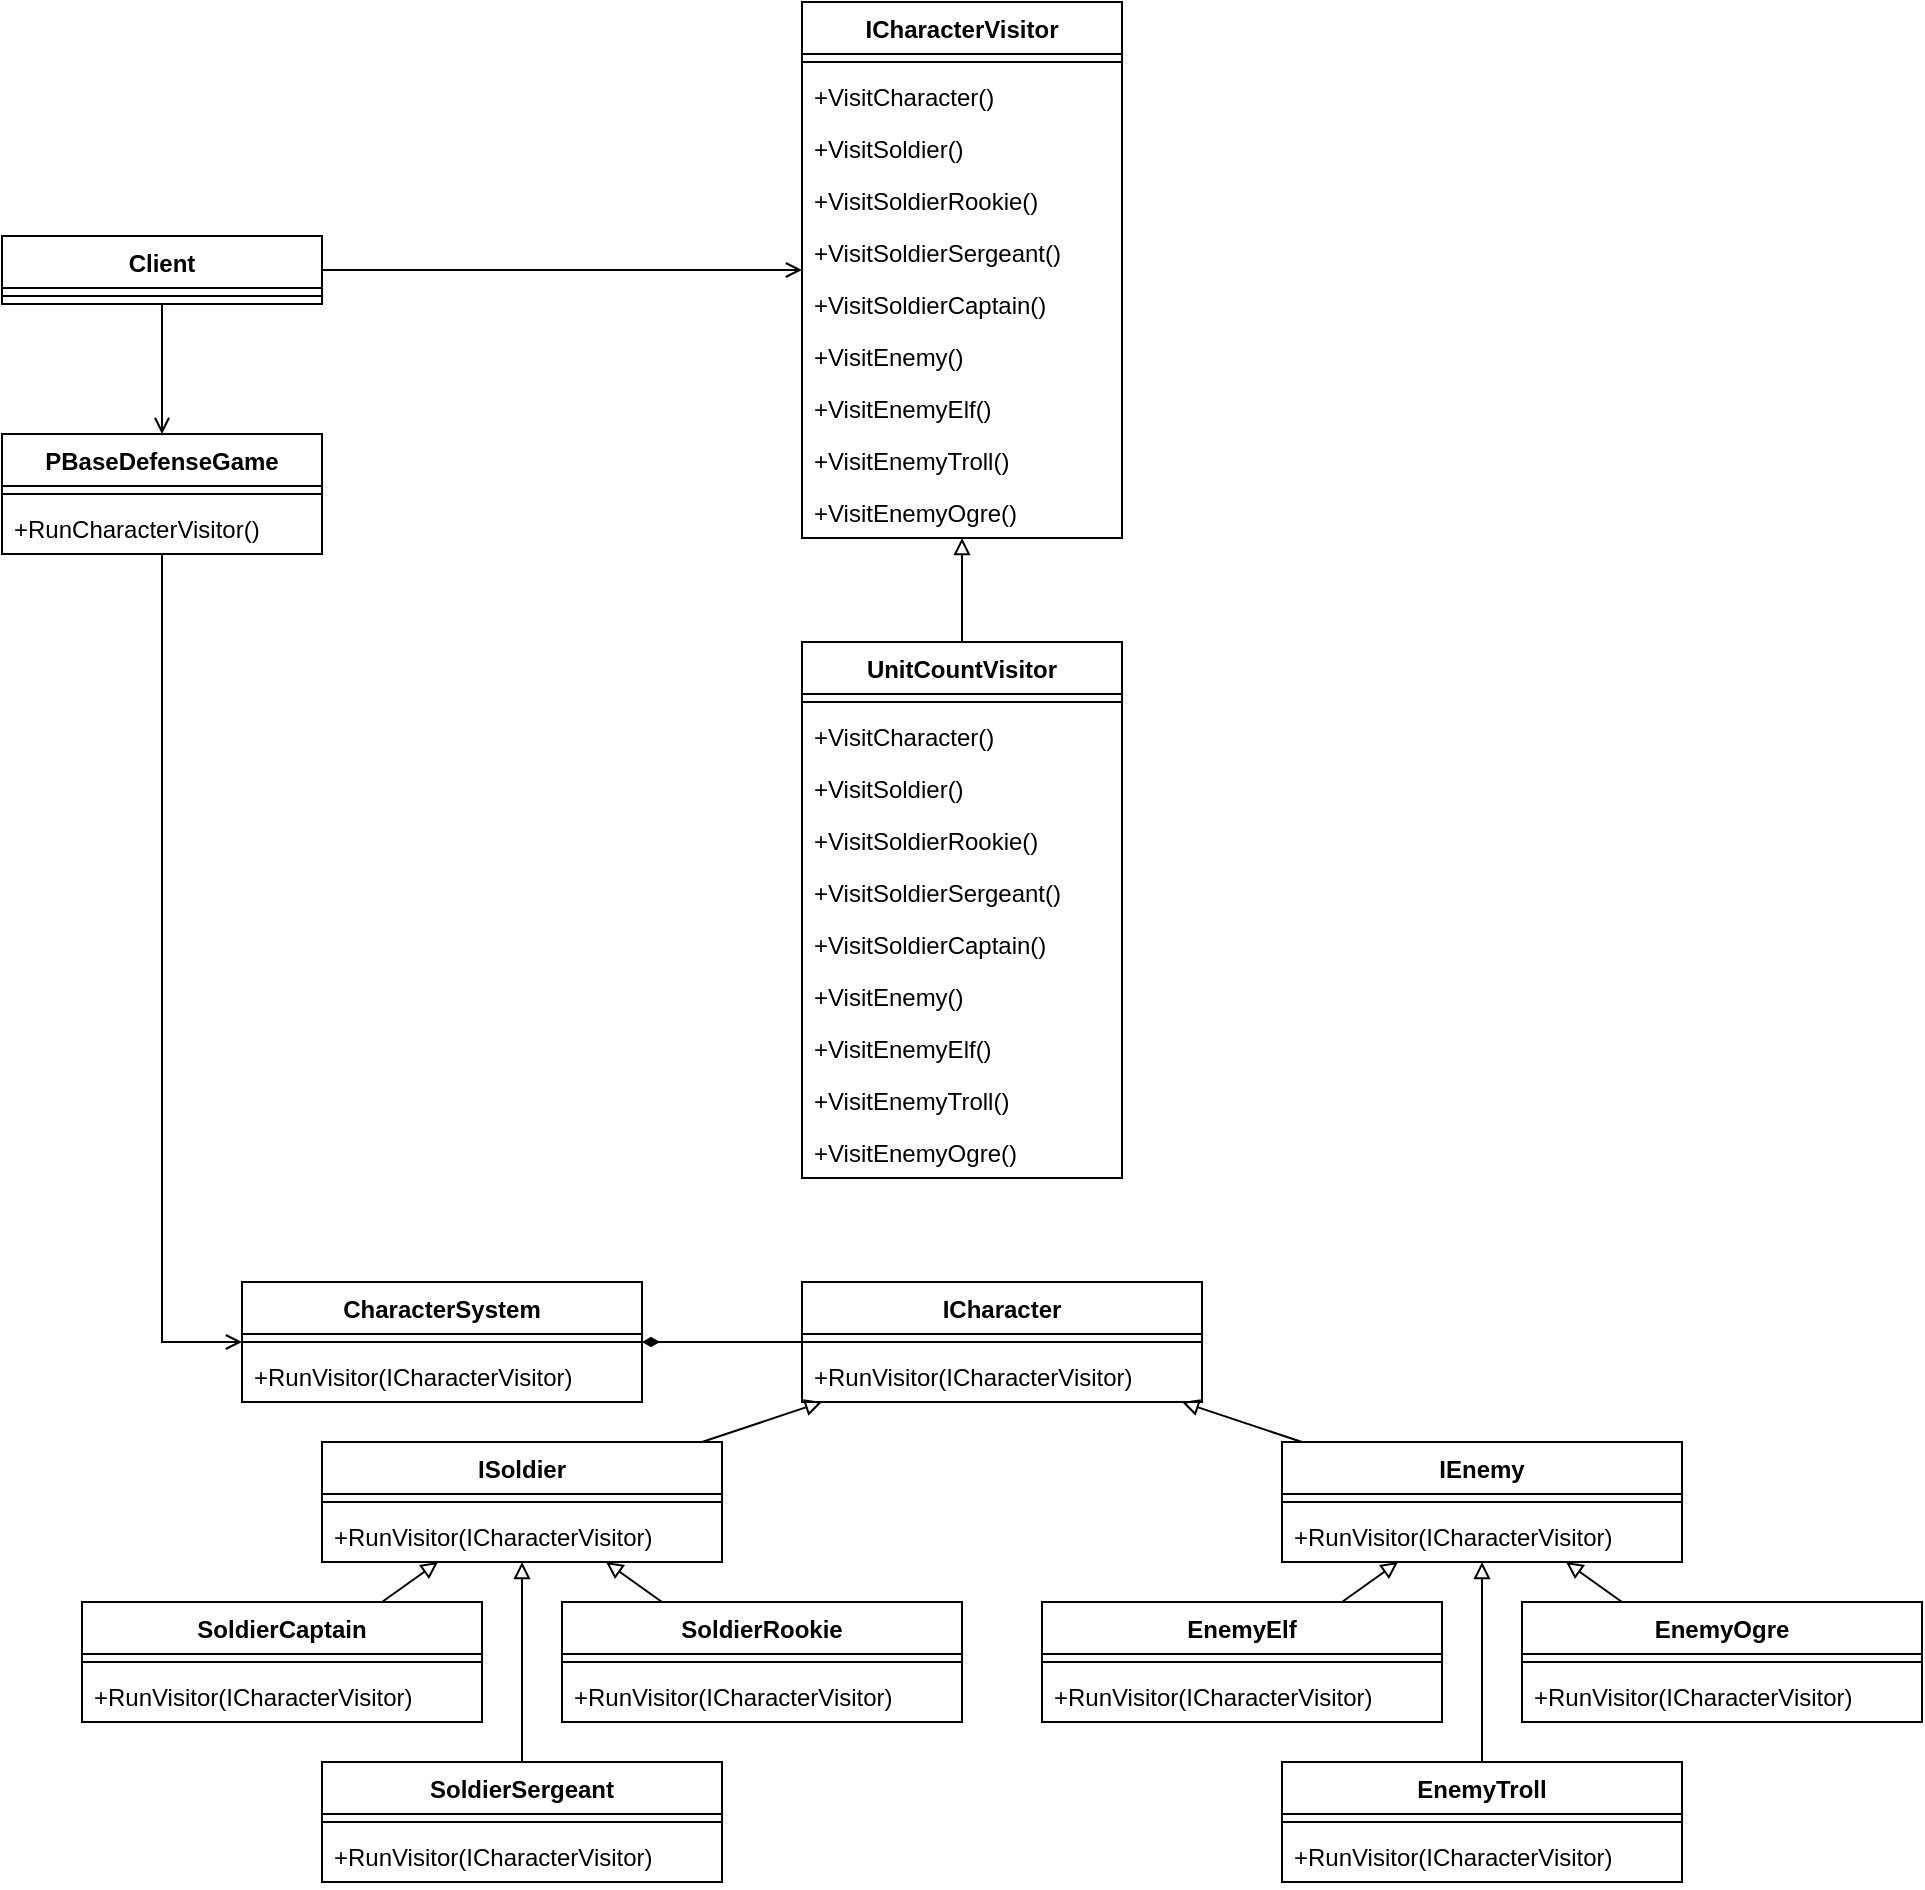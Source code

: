 <mxfile version="22.1.11" type="device">
  <diagram name="第 1 页" id="NqSp1aqe9ON_WA1QKEDn">
    <mxGraphModel dx="2261" dy="844" grid="1" gridSize="10" guides="1" tooltips="1" connect="1" arrows="1" fold="1" page="1" pageScale="1" pageWidth="827" pageHeight="1169" math="0" shadow="0">
      <root>
        <mxCell id="0" />
        <mxCell id="1" parent="0" />
        <mxCell id="4UAqCthAbQ92MhNUQVwF-1" value="ICharacterVisitor" style="swimlane;fontStyle=1;align=center;verticalAlign=top;childLayout=stackLayout;horizontal=1;startSize=26;horizontalStack=0;resizeParent=1;resizeParentMax=0;resizeLast=0;collapsible=1;marginBottom=0;whiteSpace=wrap;html=1;" vertex="1" parent="1">
          <mxGeometry x="320" width="160" height="268" as="geometry" />
        </mxCell>
        <mxCell id="4UAqCthAbQ92MhNUQVwF-3" value="" style="line;strokeWidth=1;fillColor=none;align=left;verticalAlign=middle;spacingTop=-1;spacingLeft=3;spacingRight=3;rotatable=0;labelPosition=right;points=[];portConstraint=eastwest;strokeColor=inherit;" vertex="1" parent="4UAqCthAbQ92MhNUQVwF-1">
          <mxGeometry y="26" width="160" height="8" as="geometry" />
        </mxCell>
        <mxCell id="4UAqCthAbQ92MhNUQVwF-4" value="+VisitCharacter()" style="text;strokeColor=none;fillColor=none;align=left;verticalAlign=top;spacingLeft=4;spacingRight=4;overflow=hidden;rotatable=0;points=[[0,0.5],[1,0.5]];portConstraint=eastwest;whiteSpace=wrap;html=1;" vertex="1" parent="4UAqCthAbQ92MhNUQVwF-1">
          <mxGeometry y="34" width="160" height="26" as="geometry" />
        </mxCell>
        <mxCell id="4UAqCthAbQ92MhNUQVwF-5" value="+VisitSoldier()" style="text;strokeColor=none;fillColor=none;align=left;verticalAlign=top;spacingLeft=4;spacingRight=4;overflow=hidden;rotatable=0;points=[[0,0.5],[1,0.5]];portConstraint=eastwest;whiteSpace=wrap;html=1;" vertex="1" parent="4UAqCthAbQ92MhNUQVwF-1">
          <mxGeometry y="60" width="160" height="26" as="geometry" />
        </mxCell>
        <mxCell id="4UAqCthAbQ92MhNUQVwF-6" value="+VisitSoldierRookie()" style="text;strokeColor=none;fillColor=none;align=left;verticalAlign=top;spacingLeft=4;spacingRight=4;overflow=hidden;rotatable=0;points=[[0,0.5],[1,0.5]];portConstraint=eastwest;whiteSpace=wrap;html=1;" vertex="1" parent="4UAqCthAbQ92MhNUQVwF-1">
          <mxGeometry y="86" width="160" height="26" as="geometry" />
        </mxCell>
        <mxCell id="4UAqCthAbQ92MhNUQVwF-7" value="+VisitSoldierSergeant()" style="text;strokeColor=none;fillColor=none;align=left;verticalAlign=top;spacingLeft=4;spacingRight=4;overflow=hidden;rotatable=0;points=[[0,0.5],[1,0.5]];portConstraint=eastwest;whiteSpace=wrap;html=1;" vertex="1" parent="4UAqCthAbQ92MhNUQVwF-1">
          <mxGeometry y="112" width="160" height="26" as="geometry" />
        </mxCell>
        <mxCell id="4UAqCthAbQ92MhNUQVwF-8" value="+VisitSoldierCaptain()" style="text;strokeColor=none;fillColor=none;align=left;verticalAlign=top;spacingLeft=4;spacingRight=4;overflow=hidden;rotatable=0;points=[[0,0.5],[1,0.5]];portConstraint=eastwest;whiteSpace=wrap;html=1;" vertex="1" parent="4UAqCthAbQ92MhNUQVwF-1">
          <mxGeometry y="138" width="160" height="26" as="geometry" />
        </mxCell>
        <mxCell id="4UAqCthAbQ92MhNUQVwF-9" value="+VisitEnemy()" style="text;strokeColor=none;fillColor=none;align=left;verticalAlign=top;spacingLeft=4;spacingRight=4;overflow=hidden;rotatable=0;points=[[0,0.5],[1,0.5]];portConstraint=eastwest;whiteSpace=wrap;html=1;" vertex="1" parent="4UAqCthAbQ92MhNUQVwF-1">
          <mxGeometry y="164" width="160" height="26" as="geometry" />
        </mxCell>
        <mxCell id="4UAqCthAbQ92MhNUQVwF-10" value="+VisitEnemyElf()" style="text;strokeColor=none;fillColor=none;align=left;verticalAlign=top;spacingLeft=4;spacingRight=4;overflow=hidden;rotatable=0;points=[[0,0.5],[1,0.5]];portConstraint=eastwest;whiteSpace=wrap;html=1;" vertex="1" parent="4UAqCthAbQ92MhNUQVwF-1">
          <mxGeometry y="190" width="160" height="26" as="geometry" />
        </mxCell>
        <mxCell id="4UAqCthAbQ92MhNUQVwF-11" value="+VisitEnemyTroll()" style="text;strokeColor=none;fillColor=none;align=left;verticalAlign=top;spacingLeft=4;spacingRight=4;overflow=hidden;rotatable=0;points=[[0,0.5],[1,0.5]];portConstraint=eastwest;whiteSpace=wrap;html=1;" vertex="1" parent="4UAqCthAbQ92MhNUQVwF-1">
          <mxGeometry y="216" width="160" height="26" as="geometry" />
        </mxCell>
        <mxCell id="4UAqCthAbQ92MhNUQVwF-12" value="+VisitEnemyOgre()" style="text;strokeColor=none;fillColor=none;align=left;verticalAlign=top;spacingLeft=4;spacingRight=4;overflow=hidden;rotatable=0;points=[[0,0.5],[1,0.5]];portConstraint=eastwest;whiteSpace=wrap;html=1;" vertex="1" parent="4UAqCthAbQ92MhNUQVwF-1">
          <mxGeometry y="242" width="160" height="26" as="geometry" />
        </mxCell>
        <mxCell id="4UAqCthAbQ92MhNUQVwF-83" style="edgeStyle=none;rounded=0;orthogonalLoop=1;jettySize=auto;html=1;exitX=0.5;exitY=0;exitDx=0;exitDy=0;endArrow=block;endFill=0;" edge="1" parent="1" source="4UAqCthAbQ92MhNUQVwF-13" target="4UAqCthAbQ92MhNUQVwF-1">
          <mxGeometry relative="1" as="geometry" />
        </mxCell>
        <mxCell id="4UAqCthAbQ92MhNUQVwF-13" value="UnitCountVisitor" style="swimlane;fontStyle=1;align=center;verticalAlign=top;childLayout=stackLayout;horizontal=1;startSize=26;horizontalStack=0;resizeParent=1;resizeParentMax=0;resizeLast=0;collapsible=1;marginBottom=0;whiteSpace=wrap;html=1;" vertex="1" parent="1">
          <mxGeometry x="320" y="320" width="160" height="268" as="geometry" />
        </mxCell>
        <mxCell id="4UAqCthAbQ92MhNUQVwF-14" value="" style="line;strokeWidth=1;fillColor=none;align=left;verticalAlign=middle;spacingTop=-1;spacingLeft=3;spacingRight=3;rotatable=0;labelPosition=right;points=[];portConstraint=eastwest;strokeColor=inherit;" vertex="1" parent="4UAqCthAbQ92MhNUQVwF-13">
          <mxGeometry y="26" width="160" height="8" as="geometry" />
        </mxCell>
        <mxCell id="4UAqCthAbQ92MhNUQVwF-15" value="+VisitCharacter()" style="text;strokeColor=none;fillColor=none;align=left;verticalAlign=top;spacingLeft=4;spacingRight=4;overflow=hidden;rotatable=0;points=[[0,0.5],[1,0.5]];portConstraint=eastwest;whiteSpace=wrap;html=1;" vertex="1" parent="4UAqCthAbQ92MhNUQVwF-13">
          <mxGeometry y="34" width="160" height="26" as="geometry" />
        </mxCell>
        <mxCell id="4UAqCthAbQ92MhNUQVwF-16" value="+VisitSoldier()" style="text;strokeColor=none;fillColor=none;align=left;verticalAlign=top;spacingLeft=4;spacingRight=4;overflow=hidden;rotatable=0;points=[[0,0.5],[1,0.5]];portConstraint=eastwest;whiteSpace=wrap;html=1;" vertex="1" parent="4UAqCthAbQ92MhNUQVwF-13">
          <mxGeometry y="60" width="160" height="26" as="geometry" />
        </mxCell>
        <mxCell id="4UAqCthAbQ92MhNUQVwF-17" value="+VisitSoldierRookie()" style="text;strokeColor=none;fillColor=none;align=left;verticalAlign=top;spacingLeft=4;spacingRight=4;overflow=hidden;rotatable=0;points=[[0,0.5],[1,0.5]];portConstraint=eastwest;whiteSpace=wrap;html=1;" vertex="1" parent="4UAqCthAbQ92MhNUQVwF-13">
          <mxGeometry y="86" width="160" height="26" as="geometry" />
        </mxCell>
        <mxCell id="4UAqCthAbQ92MhNUQVwF-18" value="+VisitSoldierSergeant()" style="text;strokeColor=none;fillColor=none;align=left;verticalAlign=top;spacingLeft=4;spacingRight=4;overflow=hidden;rotatable=0;points=[[0,0.5],[1,0.5]];portConstraint=eastwest;whiteSpace=wrap;html=1;" vertex="1" parent="4UAqCthAbQ92MhNUQVwF-13">
          <mxGeometry y="112" width="160" height="26" as="geometry" />
        </mxCell>
        <mxCell id="4UAqCthAbQ92MhNUQVwF-19" value="+VisitSoldierCaptain()" style="text;strokeColor=none;fillColor=none;align=left;verticalAlign=top;spacingLeft=4;spacingRight=4;overflow=hidden;rotatable=0;points=[[0,0.5],[1,0.5]];portConstraint=eastwest;whiteSpace=wrap;html=1;" vertex="1" parent="4UAqCthAbQ92MhNUQVwF-13">
          <mxGeometry y="138" width="160" height="26" as="geometry" />
        </mxCell>
        <mxCell id="4UAqCthAbQ92MhNUQVwF-20" value="+VisitEnemy()" style="text;strokeColor=none;fillColor=none;align=left;verticalAlign=top;spacingLeft=4;spacingRight=4;overflow=hidden;rotatable=0;points=[[0,0.5],[1,0.5]];portConstraint=eastwest;whiteSpace=wrap;html=1;" vertex="1" parent="4UAqCthAbQ92MhNUQVwF-13">
          <mxGeometry y="164" width="160" height="26" as="geometry" />
        </mxCell>
        <mxCell id="4UAqCthAbQ92MhNUQVwF-21" value="+VisitEnemyElf()" style="text;strokeColor=none;fillColor=none;align=left;verticalAlign=top;spacingLeft=4;spacingRight=4;overflow=hidden;rotatable=0;points=[[0,0.5],[1,0.5]];portConstraint=eastwest;whiteSpace=wrap;html=1;" vertex="1" parent="4UAqCthAbQ92MhNUQVwF-13">
          <mxGeometry y="190" width="160" height="26" as="geometry" />
        </mxCell>
        <mxCell id="4UAqCthAbQ92MhNUQVwF-22" value="+VisitEnemyTroll()" style="text;strokeColor=none;fillColor=none;align=left;verticalAlign=top;spacingLeft=4;spacingRight=4;overflow=hidden;rotatable=0;points=[[0,0.5],[1,0.5]];portConstraint=eastwest;whiteSpace=wrap;html=1;" vertex="1" parent="4UAqCthAbQ92MhNUQVwF-13">
          <mxGeometry y="216" width="160" height="26" as="geometry" />
        </mxCell>
        <mxCell id="4UAqCthAbQ92MhNUQVwF-23" value="+VisitEnemyOgre()" style="text;strokeColor=none;fillColor=none;align=left;verticalAlign=top;spacingLeft=4;spacingRight=4;overflow=hidden;rotatable=0;points=[[0,0.5],[1,0.5]];portConstraint=eastwest;whiteSpace=wrap;html=1;" vertex="1" parent="4UAqCthAbQ92MhNUQVwF-13">
          <mxGeometry y="242" width="160" height="26" as="geometry" />
        </mxCell>
        <mxCell id="4UAqCthAbQ92MhNUQVwF-67" style="edgeStyle=none;rounded=0;orthogonalLoop=1;jettySize=auto;html=1;endArrow=open;endFill=0;" edge="1" parent="1" source="4UAqCthAbQ92MhNUQVwF-24" target="4UAqCthAbQ92MhNUQVwF-28">
          <mxGeometry relative="1" as="geometry" />
        </mxCell>
        <mxCell id="4UAqCthAbQ92MhNUQVwF-68" style="edgeStyle=none;rounded=0;orthogonalLoop=1;jettySize=auto;html=1;endArrow=open;endFill=0;" edge="1" parent="1" source="4UAqCthAbQ92MhNUQVwF-24" target="4UAqCthAbQ92MhNUQVwF-1">
          <mxGeometry relative="1" as="geometry" />
        </mxCell>
        <mxCell id="4UAqCthAbQ92MhNUQVwF-24" value="Client" style="swimlane;fontStyle=1;align=center;verticalAlign=top;childLayout=stackLayout;horizontal=1;startSize=26;horizontalStack=0;resizeParent=1;resizeParentMax=0;resizeLast=0;collapsible=1;marginBottom=0;whiteSpace=wrap;html=1;" vertex="1" parent="1">
          <mxGeometry x="-80" y="117" width="160" height="34" as="geometry" />
        </mxCell>
        <mxCell id="4UAqCthAbQ92MhNUQVwF-26" value="" style="line;strokeWidth=1;fillColor=none;align=left;verticalAlign=middle;spacingTop=-1;spacingLeft=3;spacingRight=3;rotatable=0;labelPosition=right;points=[];portConstraint=eastwest;strokeColor=inherit;" vertex="1" parent="4UAqCthAbQ92MhNUQVwF-24">
          <mxGeometry y="26" width="160" height="8" as="geometry" />
        </mxCell>
        <mxCell id="4UAqCthAbQ92MhNUQVwF-66" style="edgeStyle=orthogonalEdgeStyle;rounded=0;orthogonalLoop=1;jettySize=auto;html=1;entryX=0;entryY=0.5;entryDx=0;entryDy=0;endArrow=open;endFill=0;" edge="1" parent="1" source="4UAqCthAbQ92MhNUQVwF-28" target="4UAqCthAbQ92MhNUQVwF-32">
          <mxGeometry relative="1" as="geometry" />
        </mxCell>
        <mxCell id="4UAqCthAbQ92MhNUQVwF-28" value="PBaseDefenseGame" style="swimlane;fontStyle=1;align=center;verticalAlign=top;childLayout=stackLayout;horizontal=1;startSize=26;horizontalStack=0;resizeParent=1;resizeParentMax=0;resizeLast=0;collapsible=1;marginBottom=0;whiteSpace=wrap;html=1;" vertex="1" parent="1">
          <mxGeometry x="-80" y="216" width="160" height="60" as="geometry" />
        </mxCell>
        <mxCell id="4UAqCthAbQ92MhNUQVwF-30" value="" style="line;strokeWidth=1;fillColor=none;align=left;verticalAlign=middle;spacingTop=-1;spacingLeft=3;spacingRight=3;rotatable=0;labelPosition=right;points=[];portConstraint=eastwest;strokeColor=inherit;" vertex="1" parent="4UAqCthAbQ92MhNUQVwF-28">
          <mxGeometry y="26" width="160" height="8" as="geometry" />
        </mxCell>
        <mxCell id="4UAqCthAbQ92MhNUQVwF-31" value="+RunCharacterVisitor()" style="text;strokeColor=none;fillColor=none;align=left;verticalAlign=top;spacingLeft=4;spacingRight=4;overflow=hidden;rotatable=0;points=[[0,0.5],[1,0.5]];portConstraint=eastwest;whiteSpace=wrap;html=1;" vertex="1" parent="4UAqCthAbQ92MhNUQVwF-28">
          <mxGeometry y="34" width="160" height="26" as="geometry" />
        </mxCell>
        <mxCell id="4UAqCthAbQ92MhNUQVwF-32" value="CharacterSystem" style="swimlane;fontStyle=1;align=center;verticalAlign=top;childLayout=stackLayout;horizontal=1;startSize=26;horizontalStack=0;resizeParent=1;resizeParentMax=0;resizeLast=0;collapsible=1;marginBottom=0;whiteSpace=wrap;html=1;" vertex="1" parent="1">
          <mxGeometry x="40" y="640" width="200" height="60" as="geometry" />
        </mxCell>
        <mxCell id="4UAqCthAbQ92MhNUQVwF-34" value="" style="line;strokeWidth=1;fillColor=none;align=left;verticalAlign=middle;spacingTop=-1;spacingLeft=3;spacingRight=3;rotatable=0;labelPosition=right;points=[];portConstraint=eastwest;strokeColor=inherit;" vertex="1" parent="4UAqCthAbQ92MhNUQVwF-32">
          <mxGeometry y="26" width="200" height="8" as="geometry" />
        </mxCell>
        <mxCell id="4UAqCthAbQ92MhNUQVwF-35" value="+RunVisitor(ICharacterVisitor)" style="text;strokeColor=none;fillColor=none;align=left;verticalAlign=top;spacingLeft=4;spacingRight=4;overflow=hidden;rotatable=0;points=[[0,0.5],[1,0.5]];portConstraint=eastwest;whiteSpace=wrap;html=1;" vertex="1" parent="4UAqCthAbQ92MhNUQVwF-32">
          <mxGeometry y="34" width="200" height="26" as="geometry" />
        </mxCell>
        <mxCell id="4UAqCthAbQ92MhNUQVwF-69" style="edgeStyle=none;rounded=0;orthogonalLoop=1;jettySize=auto;html=1;endArrow=diamondThin;endFill=1;" edge="1" parent="1" source="4UAqCthAbQ92MhNUQVwF-36" target="4UAqCthAbQ92MhNUQVwF-32">
          <mxGeometry relative="1" as="geometry" />
        </mxCell>
        <mxCell id="4UAqCthAbQ92MhNUQVwF-36" value="ICharacter" style="swimlane;fontStyle=1;align=center;verticalAlign=top;childLayout=stackLayout;horizontal=1;startSize=26;horizontalStack=0;resizeParent=1;resizeParentMax=0;resizeLast=0;collapsible=1;marginBottom=0;whiteSpace=wrap;html=1;" vertex="1" parent="1">
          <mxGeometry x="320" y="640" width="200" height="60" as="geometry" />
        </mxCell>
        <mxCell id="4UAqCthAbQ92MhNUQVwF-37" value="" style="line;strokeWidth=1;fillColor=none;align=left;verticalAlign=middle;spacingTop=-1;spacingLeft=3;spacingRight=3;rotatable=0;labelPosition=right;points=[];portConstraint=eastwest;strokeColor=inherit;" vertex="1" parent="4UAqCthAbQ92MhNUQVwF-36">
          <mxGeometry y="26" width="200" height="8" as="geometry" />
        </mxCell>
        <mxCell id="4UAqCthAbQ92MhNUQVwF-38" value="+RunVisitor(ICharacterVisitor)" style="text;strokeColor=none;fillColor=none;align=left;verticalAlign=top;spacingLeft=4;spacingRight=4;overflow=hidden;rotatable=0;points=[[0,0.5],[1,0.5]];portConstraint=eastwest;whiteSpace=wrap;html=1;" vertex="1" parent="4UAqCthAbQ92MhNUQVwF-36">
          <mxGeometry y="34" width="200" height="26" as="geometry" />
        </mxCell>
        <mxCell id="4UAqCthAbQ92MhNUQVwF-73" style="edgeStyle=none;rounded=0;orthogonalLoop=1;jettySize=auto;html=1;endArrow=block;endFill=0;" edge="1" parent="1" source="4UAqCthAbQ92MhNUQVwF-39" target="4UAqCthAbQ92MhNUQVwF-36">
          <mxGeometry relative="1" as="geometry" />
        </mxCell>
        <mxCell id="4UAqCthAbQ92MhNUQVwF-39" value="IEnemy" style="swimlane;fontStyle=1;align=center;verticalAlign=top;childLayout=stackLayout;horizontal=1;startSize=26;horizontalStack=0;resizeParent=1;resizeParentMax=0;resizeLast=0;collapsible=1;marginBottom=0;whiteSpace=wrap;html=1;" vertex="1" parent="1">
          <mxGeometry x="560" y="720" width="200" height="60" as="geometry" />
        </mxCell>
        <mxCell id="4UAqCthAbQ92MhNUQVwF-41" value="" style="line;strokeWidth=1;fillColor=none;align=left;verticalAlign=middle;spacingTop=-1;spacingLeft=3;spacingRight=3;rotatable=0;labelPosition=right;points=[];portConstraint=eastwest;strokeColor=inherit;" vertex="1" parent="4UAqCthAbQ92MhNUQVwF-39">
          <mxGeometry y="26" width="200" height="8" as="geometry" />
        </mxCell>
        <mxCell id="4UAqCthAbQ92MhNUQVwF-42" value="+RunVisitor(ICharacterVisitor)" style="text;strokeColor=none;fillColor=none;align=left;verticalAlign=top;spacingLeft=4;spacingRight=4;overflow=hidden;rotatable=0;points=[[0,0.5],[1,0.5]];portConstraint=eastwest;whiteSpace=wrap;html=1;" vertex="1" parent="4UAqCthAbQ92MhNUQVwF-39">
          <mxGeometry y="34" width="200" height="26" as="geometry" />
        </mxCell>
        <mxCell id="4UAqCthAbQ92MhNUQVwF-75" style="edgeStyle=none;rounded=0;orthogonalLoop=1;jettySize=auto;html=1;endArrow=block;endFill=0;" edge="1" parent="1" source="4UAqCthAbQ92MhNUQVwF-43" target="4UAqCthAbQ92MhNUQVwF-36">
          <mxGeometry relative="1" as="geometry" />
        </mxCell>
        <mxCell id="4UAqCthAbQ92MhNUQVwF-43" value="ISoldier" style="swimlane;fontStyle=1;align=center;verticalAlign=top;childLayout=stackLayout;horizontal=1;startSize=26;horizontalStack=0;resizeParent=1;resizeParentMax=0;resizeLast=0;collapsible=1;marginBottom=0;whiteSpace=wrap;html=1;" vertex="1" parent="1">
          <mxGeometry x="80" y="720" width="200" height="60" as="geometry" />
        </mxCell>
        <mxCell id="4UAqCthAbQ92MhNUQVwF-44" value="" style="line;strokeWidth=1;fillColor=none;align=left;verticalAlign=middle;spacingTop=-1;spacingLeft=3;spacingRight=3;rotatable=0;labelPosition=right;points=[];portConstraint=eastwest;strokeColor=inherit;" vertex="1" parent="4UAqCthAbQ92MhNUQVwF-43">
          <mxGeometry y="26" width="200" height="8" as="geometry" />
        </mxCell>
        <mxCell id="4UAqCthAbQ92MhNUQVwF-45" value="+RunVisitor(ICharacterVisitor)" style="text;strokeColor=none;fillColor=none;align=left;verticalAlign=top;spacingLeft=4;spacingRight=4;overflow=hidden;rotatable=0;points=[[0,0.5],[1,0.5]];portConstraint=eastwest;whiteSpace=wrap;html=1;" vertex="1" parent="4UAqCthAbQ92MhNUQVwF-43">
          <mxGeometry y="34" width="200" height="26" as="geometry" />
        </mxCell>
        <mxCell id="4UAqCthAbQ92MhNUQVwF-79" style="edgeStyle=none;rounded=0;orthogonalLoop=1;jettySize=auto;html=1;endArrow=block;endFill=0;" edge="1" parent="1" source="4UAqCthAbQ92MhNUQVwF-46" target="4UAqCthAbQ92MhNUQVwF-43">
          <mxGeometry relative="1" as="geometry" />
        </mxCell>
        <mxCell id="4UAqCthAbQ92MhNUQVwF-46" value="SoldierSergeant" style="swimlane;fontStyle=1;align=center;verticalAlign=top;childLayout=stackLayout;horizontal=1;startSize=26;horizontalStack=0;resizeParent=1;resizeParentMax=0;resizeLast=0;collapsible=1;marginBottom=0;whiteSpace=wrap;html=1;" vertex="1" parent="1">
          <mxGeometry x="80" y="880" width="200" height="60" as="geometry" />
        </mxCell>
        <mxCell id="4UAqCthAbQ92MhNUQVwF-47" value="" style="line;strokeWidth=1;fillColor=none;align=left;verticalAlign=middle;spacingTop=-1;spacingLeft=3;spacingRight=3;rotatable=0;labelPosition=right;points=[];portConstraint=eastwest;strokeColor=inherit;" vertex="1" parent="4UAqCthAbQ92MhNUQVwF-46">
          <mxGeometry y="26" width="200" height="8" as="geometry" />
        </mxCell>
        <mxCell id="4UAqCthAbQ92MhNUQVwF-48" value="+RunVisitor(ICharacterVisitor)" style="text;strokeColor=none;fillColor=none;align=left;verticalAlign=top;spacingLeft=4;spacingRight=4;overflow=hidden;rotatable=0;points=[[0,0.5],[1,0.5]];portConstraint=eastwest;whiteSpace=wrap;html=1;" vertex="1" parent="4UAqCthAbQ92MhNUQVwF-46">
          <mxGeometry y="34" width="200" height="26" as="geometry" />
        </mxCell>
        <mxCell id="4UAqCthAbQ92MhNUQVwF-77" style="edgeStyle=none;rounded=0;orthogonalLoop=1;jettySize=auto;html=1;exitX=0.75;exitY=0;exitDx=0;exitDy=0;endArrow=block;endFill=0;" edge="1" parent="1" source="4UAqCthAbQ92MhNUQVwF-49" target="4UAqCthAbQ92MhNUQVwF-43">
          <mxGeometry relative="1" as="geometry" />
        </mxCell>
        <mxCell id="4UAqCthAbQ92MhNUQVwF-49" value="SoldierCaptain" style="swimlane;fontStyle=1;align=center;verticalAlign=top;childLayout=stackLayout;horizontal=1;startSize=26;horizontalStack=0;resizeParent=1;resizeParentMax=0;resizeLast=0;collapsible=1;marginBottom=0;whiteSpace=wrap;html=1;" vertex="1" parent="1">
          <mxGeometry x="-40" y="800" width="200" height="60" as="geometry" />
        </mxCell>
        <mxCell id="4UAqCthAbQ92MhNUQVwF-50" value="" style="line;strokeWidth=1;fillColor=none;align=left;verticalAlign=middle;spacingTop=-1;spacingLeft=3;spacingRight=3;rotatable=0;labelPosition=right;points=[];portConstraint=eastwest;strokeColor=inherit;" vertex="1" parent="4UAqCthAbQ92MhNUQVwF-49">
          <mxGeometry y="26" width="200" height="8" as="geometry" />
        </mxCell>
        <mxCell id="4UAqCthAbQ92MhNUQVwF-51" value="+RunVisitor(ICharacterVisitor)" style="text;strokeColor=none;fillColor=none;align=left;verticalAlign=top;spacingLeft=4;spacingRight=4;overflow=hidden;rotatable=0;points=[[0,0.5],[1,0.5]];portConstraint=eastwest;whiteSpace=wrap;html=1;" vertex="1" parent="4UAqCthAbQ92MhNUQVwF-49">
          <mxGeometry y="34" width="200" height="26" as="geometry" />
        </mxCell>
        <mxCell id="4UAqCthAbQ92MhNUQVwF-78" style="edgeStyle=none;rounded=0;orthogonalLoop=1;jettySize=auto;html=1;exitX=0.25;exitY=0;exitDx=0;exitDy=0;endArrow=block;endFill=0;" edge="1" parent="1" source="4UAqCthAbQ92MhNUQVwF-52" target="4UAqCthAbQ92MhNUQVwF-43">
          <mxGeometry relative="1" as="geometry" />
        </mxCell>
        <mxCell id="4UAqCthAbQ92MhNUQVwF-52" value="SoldierRookie" style="swimlane;fontStyle=1;align=center;verticalAlign=top;childLayout=stackLayout;horizontal=1;startSize=26;horizontalStack=0;resizeParent=1;resizeParentMax=0;resizeLast=0;collapsible=1;marginBottom=0;whiteSpace=wrap;html=1;" vertex="1" parent="1">
          <mxGeometry x="200" y="800" width="200" height="60" as="geometry" />
        </mxCell>
        <mxCell id="4UAqCthAbQ92MhNUQVwF-53" value="" style="line;strokeWidth=1;fillColor=none;align=left;verticalAlign=middle;spacingTop=-1;spacingLeft=3;spacingRight=3;rotatable=0;labelPosition=right;points=[];portConstraint=eastwest;strokeColor=inherit;" vertex="1" parent="4UAqCthAbQ92MhNUQVwF-52">
          <mxGeometry y="26" width="200" height="8" as="geometry" />
        </mxCell>
        <mxCell id="4UAqCthAbQ92MhNUQVwF-54" value="+RunVisitor(ICharacterVisitor)" style="text;strokeColor=none;fillColor=none;align=left;verticalAlign=top;spacingLeft=4;spacingRight=4;overflow=hidden;rotatable=0;points=[[0,0.5],[1,0.5]];portConstraint=eastwest;whiteSpace=wrap;html=1;" vertex="1" parent="4UAqCthAbQ92MhNUQVwF-52">
          <mxGeometry y="34" width="200" height="26" as="geometry" />
        </mxCell>
        <mxCell id="4UAqCthAbQ92MhNUQVwF-80" style="edgeStyle=none;rounded=0;orthogonalLoop=1;jettySize=auto;html=1;endArrow=block;endFill=0;" edge="1" parent="1" source="4UAqCthAbQ92MhNUQVwF-55" target="4UAqCthAbQ92MhNUQVwF-39">
          <mxGeometry relative="1" as="geometry" />
        </mxCell>
        <mxCell id="4UAqCthAbQ92MhNUQVwF-55" value="EnemyTroll" style="swimlane;fontStyle=1;align=center;verticalAlign=top;childLayout=stackLayout;horizontal=1;startSize=26;horizontalStack=0;resizeParent=1;resizeParentMax=0;resizeLast=0;collapsible=1;marginBottom=0;whiteSpace=wrap;html=1;" vertex="1" parent="1">
          <mxGeometry x="560" y="880" width="200" height="60" as="geometry" />
        </mxCell>
        <mxCell id="4UAqCthAbQ92MhNUQVwF-56" value="" style="line;strokeWidth=1;fillColor=none;align=left;verticalAlign=middle;spacingTop=-1;spacingLeft=3;spacingRight=3;rotatable=0;labelPosition=right;points=[];portConstraint=eastwest;strokeColor=inherit;" vertex="1" parent="4UAqCthAbQ92MhNUQVwF-55">
          <mxGeometry y="26" width="200" height="8" as="geometry" />
        </mxCell>
        <mxCell id="4UAqCthAbQ92MhNUQVwF-57" value="+RunVisitor(ICharacterVisitor)" style="text;strokeColor=none;fillColor=none;align=left;verticalAlign=top;spacingLeft=4;spacingRight=4;overflow=hidden;rotatable=0;points=[[0,0.5],[1,0.5]];portConstraint=eastwest;whiteSpace=wrap;html=1;" vertex="1" parent="4UAqCthAbQ92MhNUQVwF-55">
          <mxGeometry y="34" width="200" height="26" as="geometry" />
        </mxCell>
        <mxCell id="4UAqCthAbQ92MhNUQVwF-82" style="edgeStyle=none;rounded=0;orthogonalLoop=1;jettySize=auto;html=1;exitX=0.75;exitY=0;exitDx=0;exitDy=0;endArrow=block;endFill=0;" edge="1" parent="1" source="4UAqCthAbQ92MhNUQVwF-58" target="4UAqCthAbQ92MhNUQVwF-39">
          <mxGeometry relative="1" as="geometry" />
        </mxCell>
        <mxCell id="4UAqCthAbQ92MhNUQVwF-58" value="EnemyElf" style="swimlane;fontStyle=1;align=center;verticalAlign=top;childLayout=stackLayout;horizontal=1;startSize=26;horizontalStack=0;resizeParent=1;resizeParentMax=0;resizeLast=0;collapsible=1;marginBottom=0;whiteSpace=wrap;html=1;" vertex="1" parent="1">
          <mxGeometry x="440" y="800" width="200" height="60" as="geometry" />
        </mxCell>
        <mxCell id="4UAqCthAbQ92MhNUQVwF-59" value="" style="line;strokeWidth=1;fillColor=none;align=left;verticalAlign=middle;spacingTop=-1;spacingLeft=3;spacingRight=3;rotatable=0;labelPosition=right;points=[];portConstraint=eastwest;strokeColor=inherit;" vertex="1" parent="4UAqCthAbQ92MhNUQVwF-58">
          <mxGeometry y="26" width="200" height="8" as="geometry" />
        </mxCell>
        <mxCell id="4UAqCthAbQ92MhNUQVwF-60" value="+RunVisitor(ICharacterVisitor)" style="text;strokeColor=none;fillColor=none;align=left;verticalAlign=top;spacingLeft=4;spacingRight=4;overflow=hidden;rotatable=0;points=[[0,0.5],[1,0.5]];portConstraint=eastwest;whiteSpace=wrap;html=1;" vertex="1" parent="4UAqCthAbQ92MhNUQVwF-58">
          <mxGeometry y="34" width="200" height="26" as="geometry" />
        </mxCell>
        <mxCell id="4UAqCthAbQ92MhNUQVwF-81" style="edgeStyle=none;rounded=0;orthogonalLoop=1;jettySize=auto;html=1;exitX=0.25;exitY=0;exitDx=0;exitDy=0;endArrow=block;endFill=0;" edge="1" parent="1" source="4UAqCthAbQ92MhNUQVwF-61" target="4UAqCthAbQ92MhNUQVwF-39">
          <mxGeometry relative="1" as="geometry" />
        </mxCell>
        <mxCell id="4UAqCthAbQ92MhNUQVwF-61" value="EnemyOgre&lt;br&gt;" style="swimlane;fontStyle=1;align=center;verticalAlign=top;childLayout=stackLayout;horizontal=1;startSize=26;horizontalStack=0;resizeParent=1;resizeParentMax=0;resizeLast=0;collapsible=1;marginBottom=0;whiteSpace=wrap;html=1;" vertex="1" parent="1">
          <mxGeometry x="680" y="800" width="200" height="60" as="geometry" />
        </mxCell>
        <mxCell id="4UAqCthAbQ92MhNUQVwF-62" value="" style="line;strokeWidth=1;fillColor=none;align=left;verticalAlign=middle;spacingTop=-1;spacingLeft=3;spacingRight=3;rotatable=0;labelPosition=right;points=[];portConstraint=eastwest;strokeColor=inherit;" vertex="1" parent="4UAqCthAbQ92MhNUQVwF-61">
          <mxGeometry y="26" width="200" height="8" as="geometry" />
        </mxCell>
        <mxCell id="4UAqCthAbQ92MhNUQVwF-63" value="+RunVisitor(ICharacterVisitor)" style="text;strokeColor=none;fillColor=none;align=left;verticalAlign=top;spacingLeft=4;spacingRight=4;overflow=hidden;rotatable=0;points=[[0,0.5],[1,0.5]];portConstraint=eastwest;whiteSpace=wrap;html=1;" vertex="1" parent="4UAqCthAbQ92MhNUQVwF-61">
          <mxGeometry y="34" width="200" height="26" as="geometry" />
        </mxCell>
      </root>
    </mxGraphModel>
  </diagram>
</mxfile>
